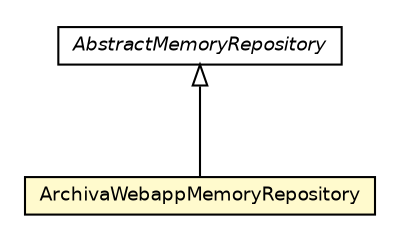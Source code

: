 #!/usr/local/bin/dot
#
# Class diagram 
# Generated by UmlGraph version 4.6 (http://www.spinellis.gr/sw/umlgraph)
#

digraph G {
	edge [fontname="Helvetica",fontsize=10,labelfontname="Helvetica",labelfontsize=10];
	node [fontname="Helvetica",fontsize=10,shape=plaintext];
	// org.apache.maven.archiva.dependency.graph.ArchivaWebappMemoryRepository
	c39407 [label=<<table border="0" cellborder="1" cellspacing="0" cellpadding="2" port="p" bgcolor="lemonChiffon" href="./ArchivaWebappMemoryRepository.html">
		<tr><td><table border="0" cellspacing="0" cellpadding="1">
			<tr><td> ArchivaWebappMemoryRepository </td></tr>
		</table></td></tr>
		</table>>, fontname="Helvetica", fontcolor="black", fontsize=9.0];
	// org.apache.maven.archiva.dependency.graph.AbstractMemoryRepository
	c39412 [label=<<table border="0" cellborder="1" cellspacing="0" cellpadding="2" port="p" href="./AbstractMemoryRepository.html">
		<tr><td><table border="0" cellspacing="0" cellpadding="1">
			<tr><td><font face="Helvetica-Oblique"> AbstractMemoryRepository </font></td></tr>
		</table></td></tr>
		</table>>, fontname="Helvetica", fontcolor="black", fontsize=9.0];
	//org.apache.maven.archiva.dependency.graph.ArchivaWebappMemoryRepository extends org.apache.maven.archiva.dependency.graph.AbstractMemoryRepository
	c39412:p -> c39407:p [dir=back,arrowtail=empty];
}

